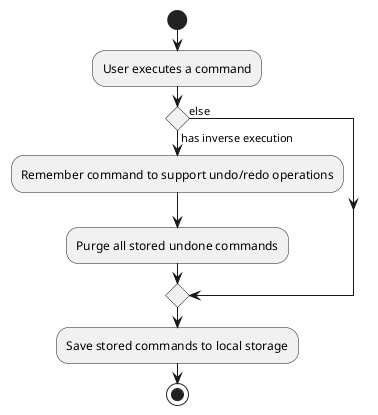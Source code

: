 @startuml

start
:User executes a command;
if () then (has inverse execution)
    :Remember command to support undo/redo operations;
    :Purge all stored undone commands;
else (else)
endif
:Save stored commands to local storage;
stop

@enduml
